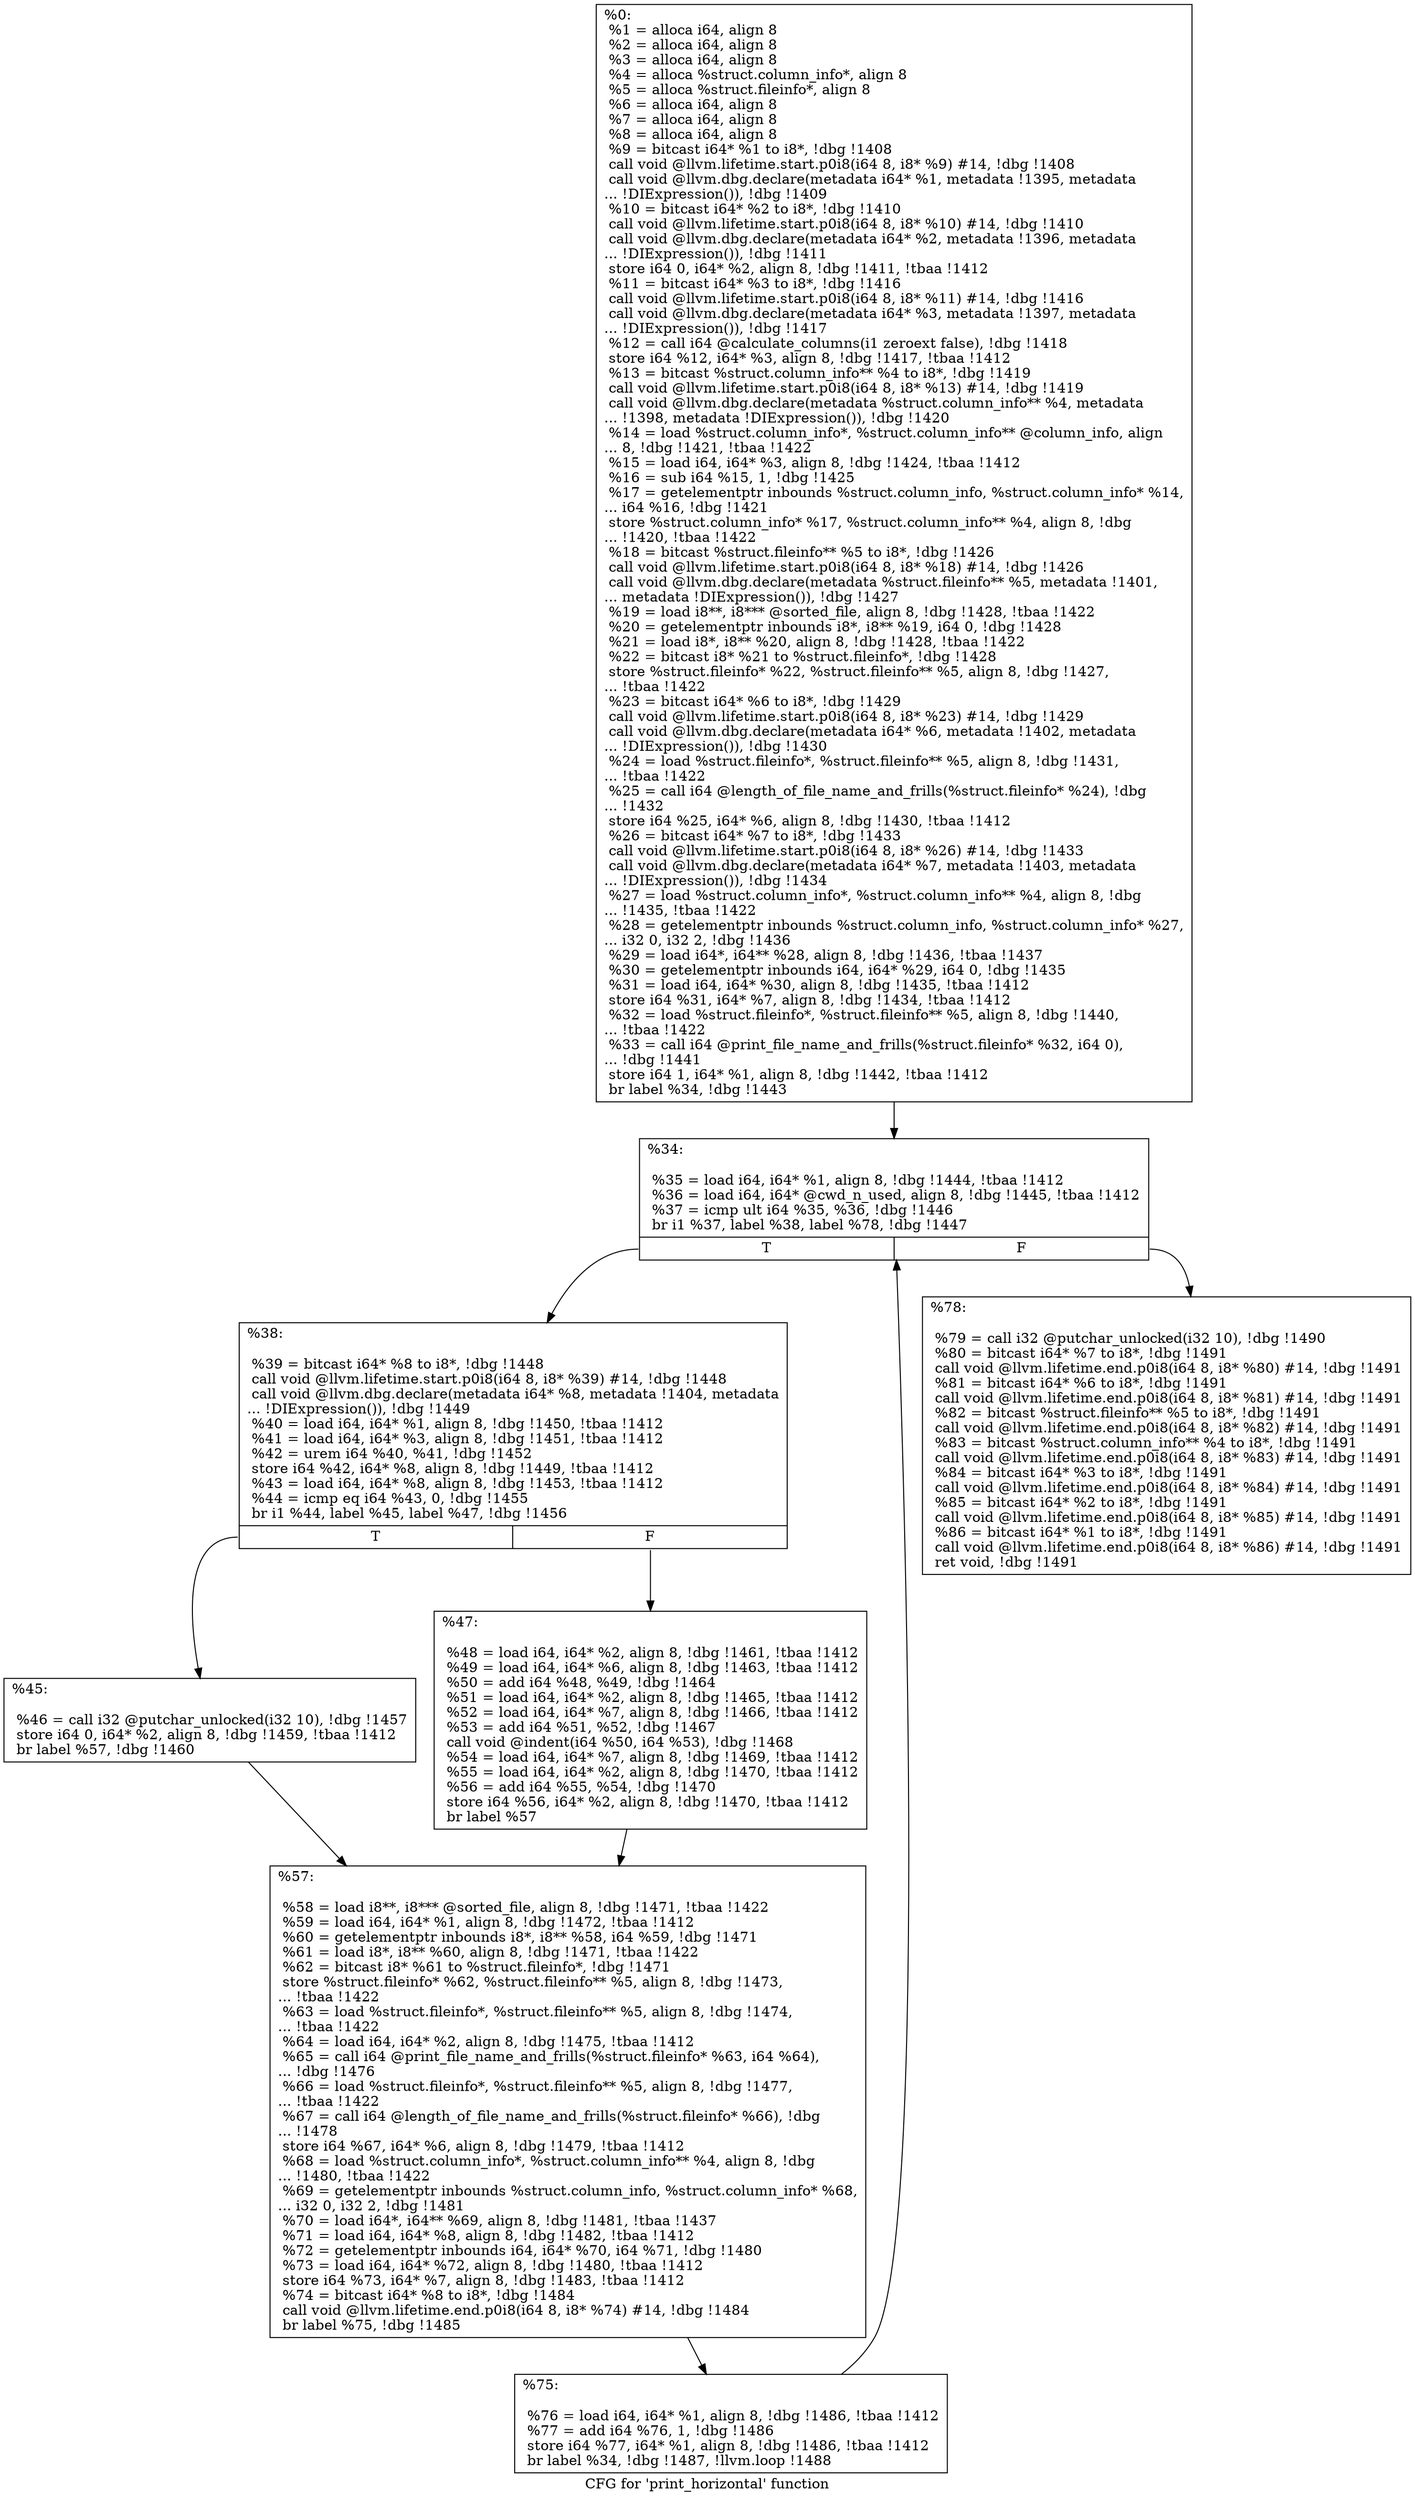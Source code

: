 digraph "CFG for 'print_horizontal' function" {
	label="CFG for 'print_horizontal' function";

	Node0x2394490 [shape=record,label="{%0:\l  %1 = alloca i64, align 8\l  %2 = alloca i64, align 8\l  %3 = alloca i64, align 8\l  %4 = alloca %struct.column_info*, align 8\l  %5 = alloca %struct.fileinfo*, align 8\l  %6 = alloca i64, align 8\l  %7 = alloca i64, align 8\l  %8 = alloca i64, align 8\l  %9 = bitcast i64* %1 to i8*, !dbg !1408\l  call void @llvm.lifetime.start.p0i8(i64 8, i8* %9) #14, !dbg !1408\l  call void @llvm.dbg.declare(metadata i64* %1, metadata !1395, metadata\l... !DIExpression()), !dbg !1409\l  %10 = bitcast i64* %2 to i8*, !dbg !1410\l  call void @llvm.lifetime.start.p0i8(i64 8, i8* %10) #14, !dbg !1410\l  call void @llvm.dbg.declare(metadata i64* %2, metadata !1396, metadata\l... !DIExpression()), !dbg !1411\l  store i64 0, i64* %2, align 8, !dbg !1411, !tbaa !1412\l  %11 = bitcast i64* %3 to i8*, !dbg !1416\l  call void @llvm.lifetime.start.p0i8(i64 8, i8* %11) #14, !dbg !1416\l  call void @llvm.dbg.declare(metadata i64* %3, metadata !1397, metadata\l... !DIExpression()), !dbg !1417\l  %12 = call i64 @calculate_columns(i1 zeroext false), !dbg !1418\l  store i64 %12, i64* %3, align 8, !dbg !1417, !tbaa !1412\l  %13 = bitcast %struct.column_info** %4 to i8*, !dbg !1419\l  call void @llvm.lifetime.start.p0i8(i64 8, i8* %13) #14, !dbg !1419\l  call void @llvm.dbg.declare(metadata %struct.column_info** %4, metadata\l... !1398, metadata !DIExpression()), !dbg !1420\l  %14 = load %struct.column_info*, %struct.column_info** @column_info, align\l... 8, !dbg !1421, !tbaa !1422\l  %15 = load i64, i64* %3, align 8, !dbg !1424, !tbaa !1412\l  %16 = sub i64 %15, 1, !dbg !1425\l  %17 = getelementptr inbounds %struct.column_info, %struct.column_info* %14,\l... i64 %16, !dbg !1421\l  store %struct.column_info* %17, %struct.column_info** %4, align 8, !dbg\l... !1420, !tbaa !1422\l  %18 = bitcast %struct.fileinfo** %5 to i8*, !dbg !1426\l  call void @llvm.lifetime.start.p0i8(i64 8, i8* %18) #14, !dbg !1426\l  call void @llvm.dbg.declare(metadata %struct.fileinfo** %5, metadata !1401,\l... metadata !DIExpression()), !dbg !1427\l  %19 = load i8**, i8*** @sorted_file, align 8, !dbg !1428, !tbaa !1422\l  %20 = getelementptr inbounds i8*, i8** %19, i64 0, !dbg !1428\l  %21 = load i8*, i8** %20, align 8, !dbg !1428, !tbaa !1422\l  %22 = bitcast i8* %21 to %struct.fileinfo*, !dbg !1428\l  store %struct.fileinfo* %22, %struct.fileinfo** %5, align 8, !dbg !1427,\l... !tbaa !1422\l  %23 = bitcast i64* %6 to i8*, !dbg !1429\l  call void @llvm.lifetime.start.p0i8(i64 8, i8* %23) #14, !dbg !1429\l  call void @llvm.dbg.declare(metadata i64* %6, metadata !1402, metadata\l... !DIExpression()), !dbg !1430\l  %24 = load %struct.fileinfo*, %struct.fileinfo** %5, align 8, !dbg !1431,\l... !tbaa !1422\l  %25 = call i64 @length_of_file_name_and_frills(%struct.fileinfo* %24), !dbg\l... !1432\l  store i64 %25, i64* %6, align 8, !dbg !1430, !tbaa !1412\l  %26 = bitcast i64* %7 to i8*, !dbg !1433\l  call void @llvm.lifetime.start.p0i8(i64 8, i8* %26) #14, !dbg !1433\l  call void @llvm.dbg.declare(metadata i64* %7, metadata !1403, metadata\l... !DIExpression()), !dbg !1434\l  %27 = load %struct.column_info*, %struct.column_info** %4, align 8, !dbg\l... !1435, !tbaa !1422\l  %28 = getelementptr inbounds %struct.column_info, %struct.column_info* %27,\l... i32 0, i32 2, !dbg !1436\l  %29 = load i64*, i64** %28, align 8, !dbg !1436, !tbaa !1437\l  %30 = getelementptr inbounds i64, i64* %29, i64 0, !dbg !1435\l  %31 = load i64, i64* %30, align 8, !dbg !1435, !tbaa !1412\l  store i64 %31, i64* %7, align 8, !dbg !1434, !tbaa !1412\l  %32 = load %struct.fileinfo*, %struct.fileinfo** %5, align 8, !dbg !1440,\l... !tbaa !1422\l  %33 = call i64 @print_file_name_and_frills(%struct.fileinfo* %32, i64 0),\l... !dbg !1441\l  store i64 1, i64* %1, align 8, !dbg !1442, !tbaa !1412\l  br label %34, !dbg !1443\l}"];
	Node0x2394490 -> Node0x23944e0;
	Node0x23944e0 [shape=record,label="{%34:\l\l  %35 = load i64, i64* %1, align 8, !dbg !1444, !tbaa !1412\l  %36 = load i64, i64* @cwd_n_used, align 8, !dbg !1445, !tbaa !1412\l  %37 = icmp ult i64 %35, %36, !dbg !1446\l  br i1 %37, label %38, label %78, !dbg !1447\l|{<s0>T|<s1>F}}"];
	Node0x23944e0:s0 -> Node0x2394530;
	Node0x23944e0:s1 -> Node0x23946c0;
	Node0x2394530 [shape=record,label="{%38:\l\l  %39 = bitcast i64* %8 to i8*, !dbg !1448\l  call void @llvm.lifetime.start.p0i8(i64 8, i8* %39) #14, !dbg !1448\l  call void @llvm.dbg.declare(metadata i64* %8, metadata !1404, metadata\l... !DIExpression()), !dbg !1449\l  %40 = load i64, i64* %1, align 8, !dbg !1450, !tbaa !1412\l  %41 = load i64, i64* %3, align 8, !dbg !1451, !tbaa !1412\l  %42 = urem i64 %40, %41, !dbg !1452\l  store i64 %42, i64* %8, align 8, !dbg !1449, !tbaa !1412\l  %43 = load i64, i64* %8, align 8, !dbg !1453, !tbaa !1412\l  %44 = icmp eq i64 %43, 0, !dbg !1455\l  br i1 %44, label %45, label %47, !dbg !1456\l|{<s0>T|<s1>F}}"];
	Node0x2394530:s0 -> Node0x2394580;
	Node0x2394530:s1 -> Node0x23945d0;
	Node0x2394580 [shape=record,label="{%45:\l\l  %46 = call i32 @putchar_unlocked(i32 10), !dbg !1457\l  store i64 0, i64* %2, align 8, !dbg !1459, !tbaa !1412\l  br label %57, !dbg !1460\l}"];
	Node0x2394580 -> Node0x2394620;
	Node0x23945d0 [shape=record,label="{%47:\l\l  %48 = load i64, i64* %2, align 8, !dbg !1461, !tbaa !1412\l  %49 = load i64, i64* %6, align 8, !dbg !1463, !tbaa !1412\l  %50 = add i64 %48, %49, !dbg !1464\l  %51 = load i64, i64* %2, align 8, !dbg !1465, !tbaa !1412\l  %52 = load i64, i64* %7, align 8, !dbg !1466, !tbaa !1412\l  %53 = add i64 %51, %52, !dbg !1467\l  call void @indent(i64 %50, i64 %53), !dbg !1468\l  %54 = load i64, i64* %7, align 8, !dbg !1469, !tbaa !1412\l  %55 = load i64, i64* %2, align 8, !dbg !1470, !tbaa !1412\l  %56 = add i64 %55, %54, !dbg !1470\l  store i64 %56, i64* %2, align 8, !dbg !1470, !tbaa !1412\l  br label %57\l}"];
	Node0x23945d0 -> Node0x2394620;
	Node0x2394620 [shape=record,label="{%57:\l\l  %58 = load i8**, i8*** @sorted_file, align 8, !dbg !1471, !tbaa !1422\l  %59 = load i64, i64* %1, align 8, !dbg !1472, !tbaa !1412\l  %60 = getelementptr inbounds i8*, i8** %58, i64 %59, !dbg !1471\l  %61 = load i8*, i8** %60, align 8, !dbg !1471, !tbaa !1422\l  %62 = bitcast i8* %61 to %struct.fileinfo*, !dbg !1471\l  store %struct.fileinfo* %62, %struct.fileinfo** %5, align 8, !dbg !1473,\l... !tbaa !1422\l  %63 = load %struct.fileinfo*, %struct.fileinfo** %5, align 8, !dbg !1474,\l... !tbaa !1422\l  %64 = load i64, i64* %2, align 8, !dbg !1475, !tbaa !1412\l  %65 = call i64 @print_file_name_and_frills(%struct.fileinfo* %63, i64 %64),\l... !dbg !1476\l  %66 = load %struct.fileinfo*, %struct.fileinfo** %5, align 8, !dbg !1477,\l... !tbaa !1422\l  %67 = call i64 @length_of_file_name_and_frills(%struct.fileinfo* %66), !dbg\l... !1478\l  store i64 %67, i64* %6, align 8, !dbg !1479, !tbaa !1412\l  %68 = load %struct.column_info*, %struct.column_info** %4, align 8, !dbg\l... !1480, !tbaa !1422\l  %69 = getelementptr inbounds %struct.column_info, %struct.column_info* %68,\l... i32 0, i32 2, !dbg !1481\l  %70 = load i64*, i64** %69, align 8, !dbg !1481, !tbaa !1437\l  %71 = load i64, i64* %8, align 8, !dbg !1482, !tbaa !1412\l  %72 = getelementptr inbounds i64, i64* %70, i64 %71, !dbg !1480\l  %73 = load i64, i64* %72, align 8, !dbg !1480, !tbaa !1412\l  store i64 %73, i64* %7, align 8, !dbg !1483, !tbaa !1412\l  %74 = bitcast i64* %8 to i8*, !dbg !1484\l  call void @llvm.lifetime.end.p0i8(i64 8, i8* %74) #14, !dbg !1484\l  br label %75, !dbg !1485\l}"];
	Node0x2394620 -> Node0x2394670;
	Node0x2394670 [shape=record,label="{%75:\l\l  %76 = load i64, i64* %1, align 8, !dbg !1486, !tbaa !1412\l  %77 = add i64 %76, 1, !dbg !1486\l  store i64 %77, i64* %1, align 8, !dbg !1486, !tbaa !1412\l  br label %34, !dbg !1487, !llvm.loop !1488\l}"];
	Node0x2394670 -> Node0x23944e0;
	Node0x23946c0 [shape=record,label="{%78:\l\l  %79 = call i32 @putchar_unlocked(i32 10), !dbg !1490\l  %80 = bitcast i64* %7 to i8*, !dbg !1491\l  call void @llvm.lifetime.end.p0i8(i64 8, i8* %80) #14, !dbg !1491\l  %81 = bitcast i64* %6 to i8*, !dbg !1491\l  call void @llvm.lifetime.end.p0i8(i64 8, i8* %81) #14, !dbg !1491\l  %82 = bitcast %struct.fileinfo** %5 to i8*, !dbg !1491\l  call void @llvm.lifetime.end.p0i8(i64 8, i8* %82) #14, !dbg !1491\l  %83 = bitcast %struct.column_info** %4 to i8*, !dbg !1491\l  call void @llvm.lifetime.end.p0i8(i64 8, i8* %83) #14, !dbg !1491\l  %84 = bitcast i64* %3 to i8*, !dbg !1491\l  call void @llvm.lifetime.end.p0i8(i64 8, i8* %84) #14, !dbg !1491\l  %85 = bitcast i64* %2 to i8*, !dbg !1491\l  call void @llvm.lifetime.end.p0i8(i64 8, i8* %85) #14, !dbg !1491\l  %86 = bitcast i64* %1 to i8*, !dbg !1491\l  call void @llvm.lifetime.end.p0i8(i64 8, i8* %86) #14, !dbg !1491\l  ret void, !dbg !1491\l}"];
}
